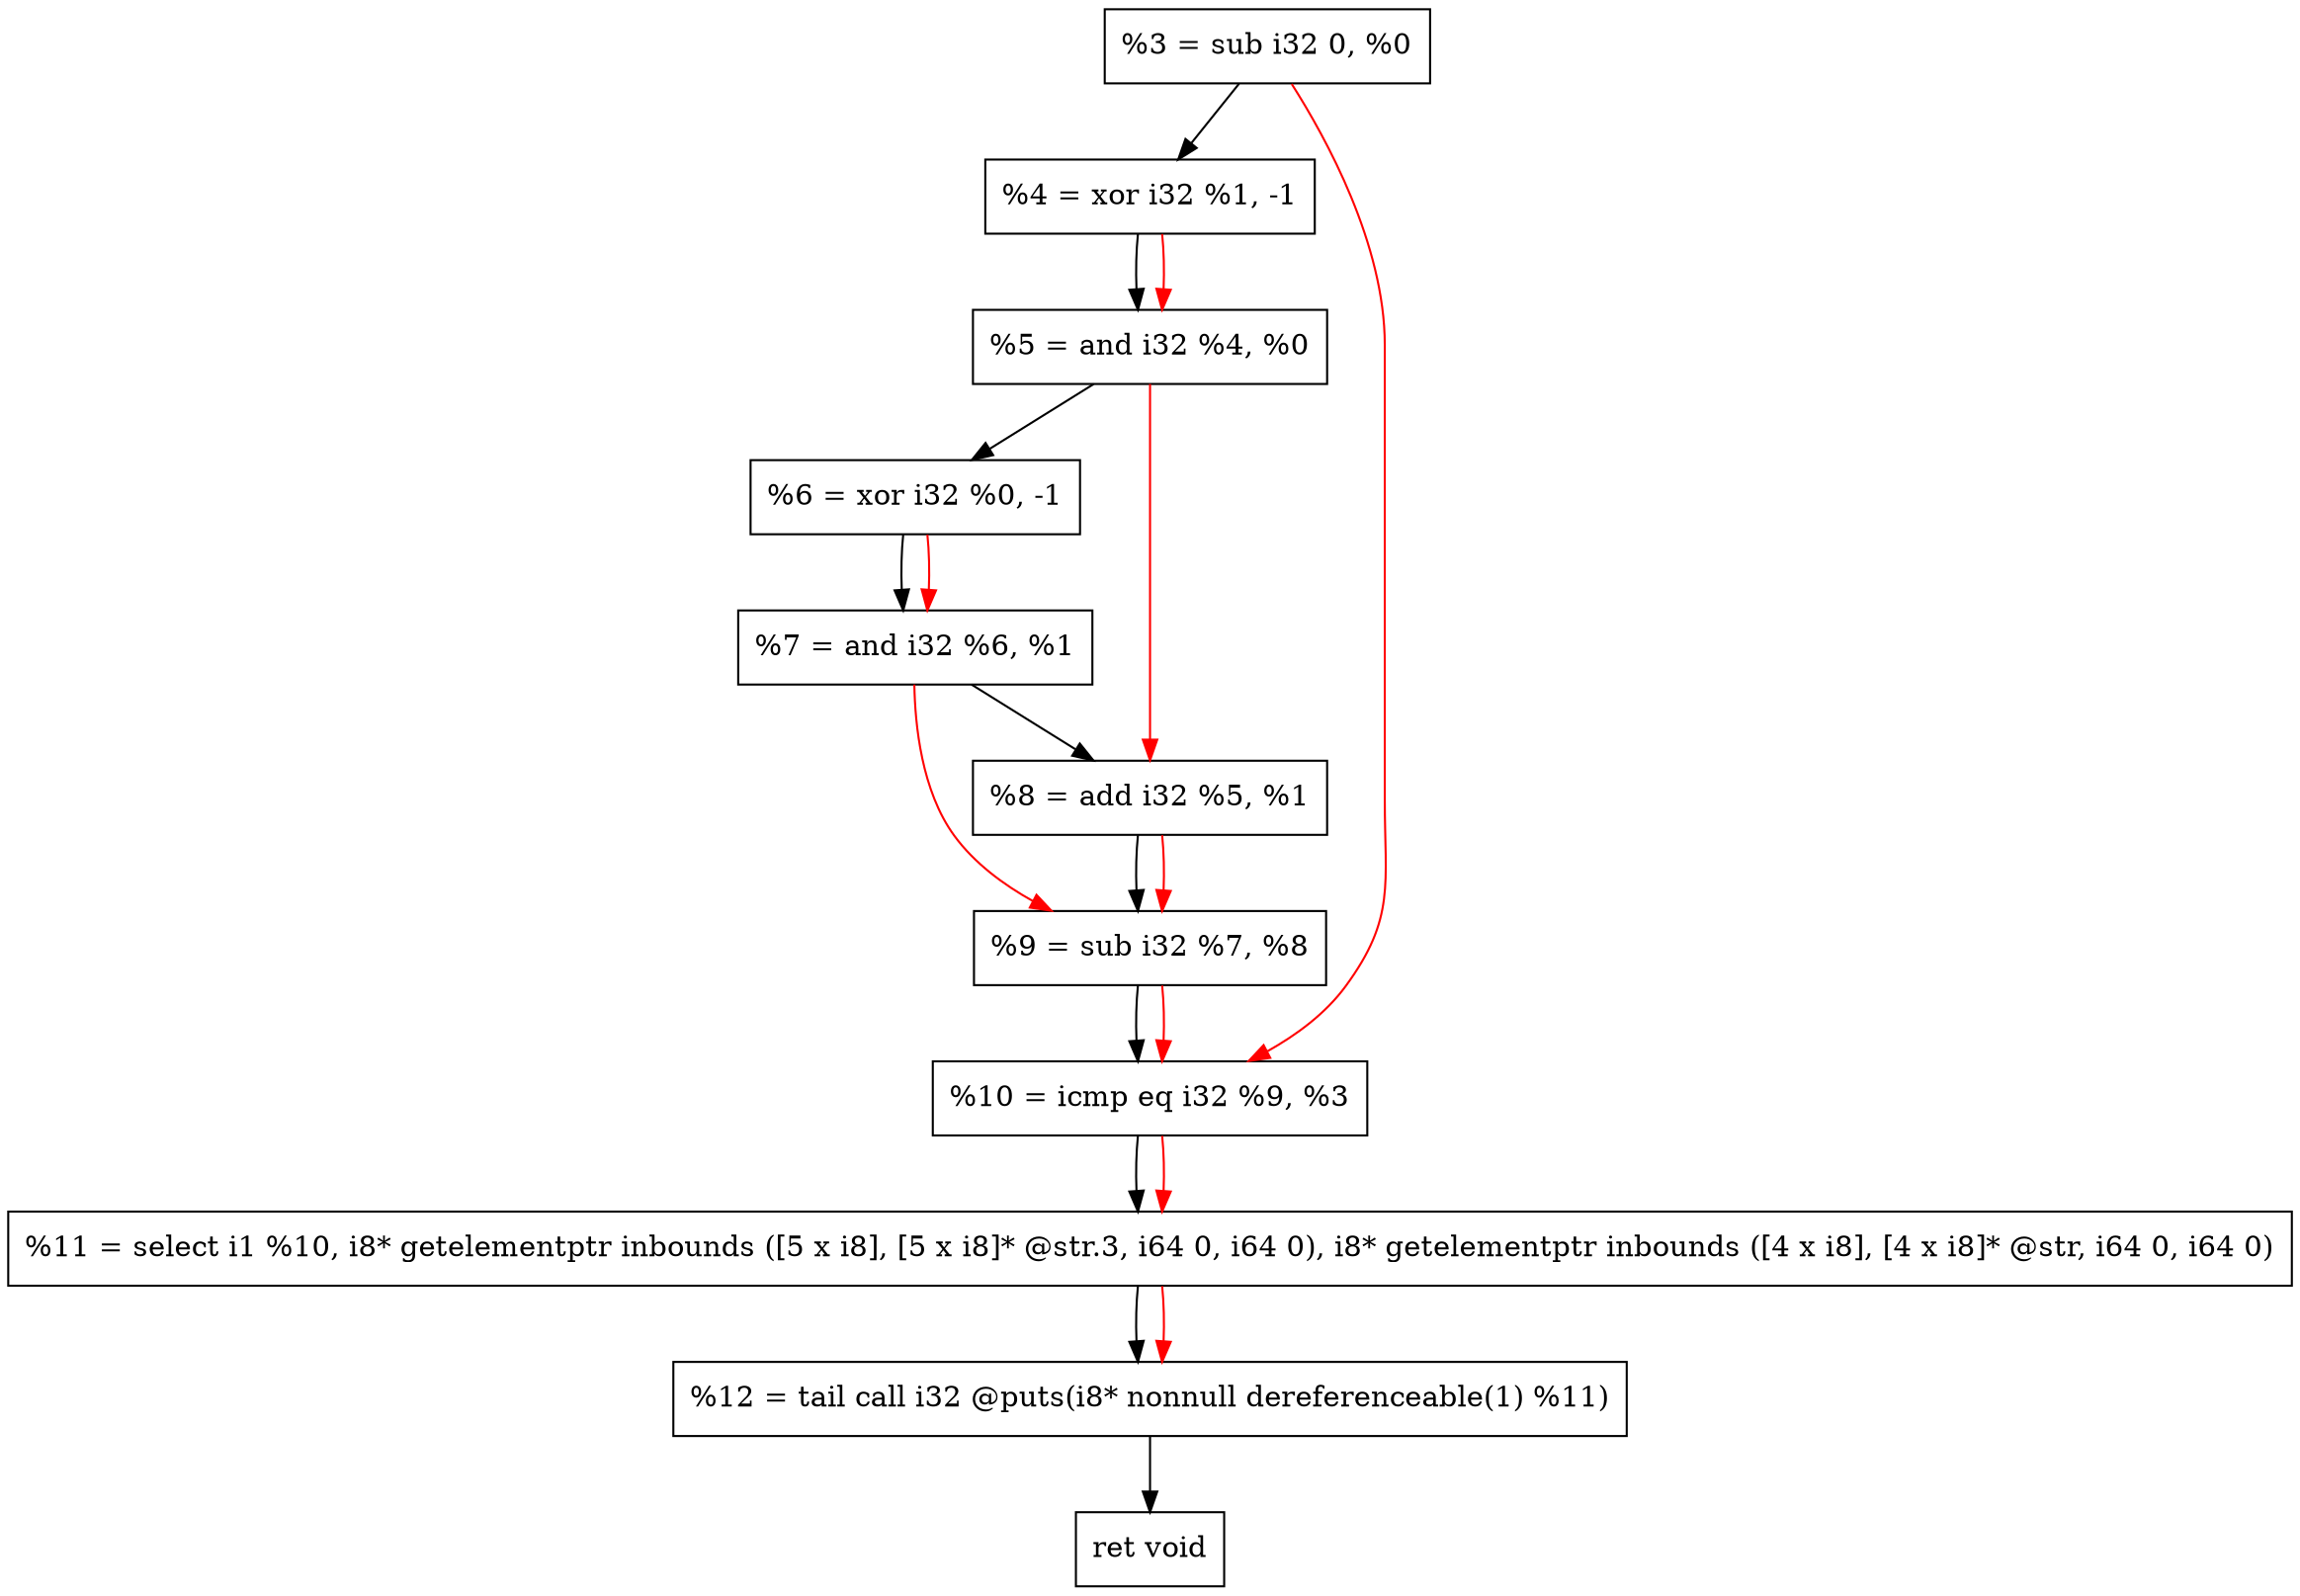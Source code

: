 digraph "DFG for'crackme' function" {
	Node0xa84880[shape=record, label="  %3 = sub i32 0, %0"];
	Node0xa84920[shape=record, label="  %4 = xor i32 %1, -1"];
	Node0xa849e0[shape=record, label="  %5 = and i32 %4, %0"];
	Node0xa84a50[shape=record, label="  %6 = xor i32 %0, -1"];
	Node0xa84ac0[shape=record, label="  %7 = and i32 %6, %1"];
	Node0xa84b30[shape=record, label="  %8 = add i32 %5, %1"];
	Node0xa84ba0[shape=record, label="  %9 = sub i32 %7, %8"];
	Node0xa84c10[shape=record, label="  %10 = icmp eq i32 %9, %3"];
	Node0xa25388[shape=record, label="  %11 = select i1 %10, i8* getelementptr inbounds ([5 x i8], [5 x i8]* @str.3, i64 0, i64 0), i8* getelementptr inbounds ([4 x i8], [4 x i8]* @str, i64 0, i64 0)"];
	Node0xa85080[shape=record, label="  %12 = tail call i32 @puts(i8* nonnull dereferenceable(1) %11)"];
	Node0xa850d0[shape=record, label="  ret void"];
	Node0xa84880 -> Node0xa84920;
	Node0xa84920 -> Node0xa849e0;
	Node0xa849e0 -> Node0xa84a50;
	Node0xa84a50 -> Node0xa84ac0;
	Node0xa84ac0 -> Node0xa84b30;
	Node0xa84b30 -> Node0xa84ba0;
	Node0xa84ba0 -> Node0xa84c10;
	Node0xa84c10 -> Node0xa25388;
	Node0xa25388 -> Node0xa85080;
	Node0xa85080 -> Node0xa850d0;
edge [color=red]
	Node0xa84920 -> Node0xa849e0;
	Node0xa84a50 -> Node0xa84ac0;
	Node0xa849e0 -> Node0xa84b30;
	Node0xa84ac0 -> Node0xa84ba0;
	Node0xa84b30 -> Node0xa84ba0;
	Node0xa84ba0 -> Node0xa84c10;
	Node0xa84880 -> Node0xa84c10;
	Node0xa84c10 -> Node0xa25388;
	Node0xa25388 -> Node0xa85080;
}
